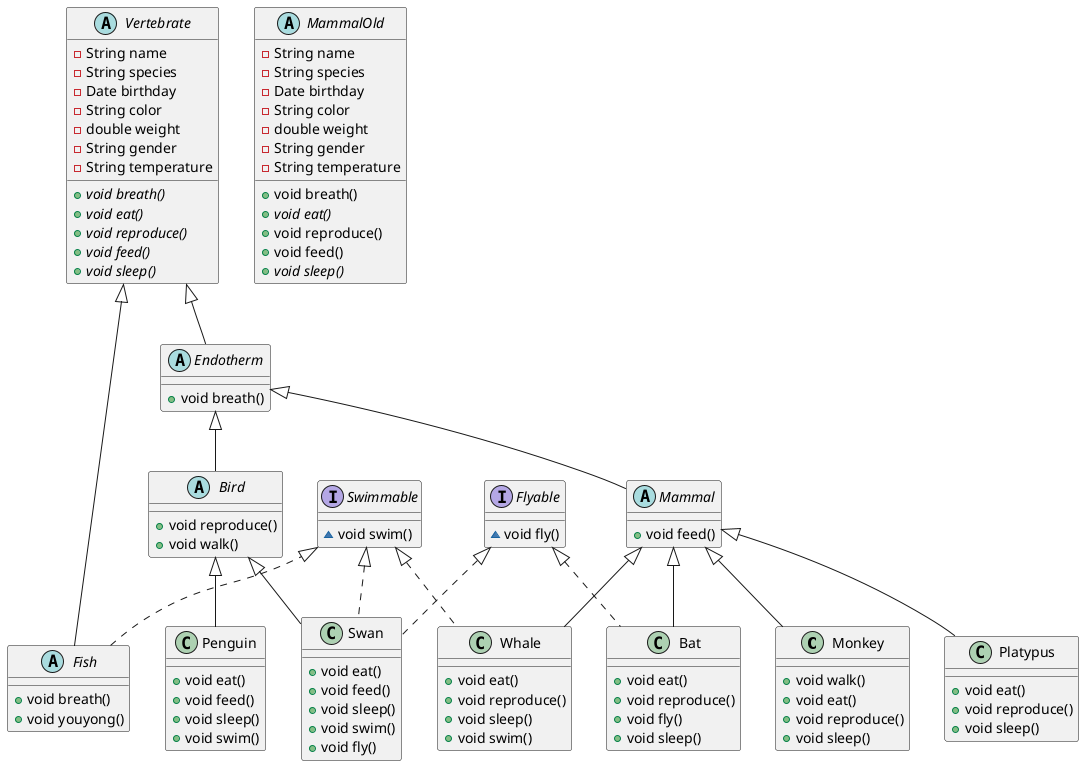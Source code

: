 @startuml
class Monkey {
+ void walk()
+ void eat()
+ void reproduce()
+ void sleep()
}
abstract class Mammal {
+ void feed()
}
abstract class Bird {
+ void reproduce()
+ void walk()
}
abstract class Vertebrate {
- String name
- String species
- Date birthday
- String color
- double weight
- String gender
- String temperature
+ {abstract}void breath()
+ {abstract}void eat()
+ {abstract}void reproduce()
+ {abstract}void feed()
+ {abstract}void sleep()
}
abstract class MammalOld {
- String name
- String species
- Date birthday
- String color
- double weight
- String gender
- String temperature
+ void breath()
+ {abstract}void eat()
+ void reproduce()
+ void feed()
+ {abstract}void sleep()
}
class Whale {
+ void eat()
+ void reproduce()
+ void sleep()
+ void swim()
}
interface Flyable {
~ void fly()
}
interface Swimmable {
~ void swim()
}
abstract class Endotherm {
+ void breath()
}
class Bat {
+ void eat()
+ void reproduce()
+ void fly()
+ void sleep()
}
class Penguin {
+ void eat()
+ void feed()
+ void sleep()
+ void swim()
}
abstract class Fish {
+ void breath()
+ void youyong()
}
class Platypus {
+ void eat()
+ void reproduce()
+ void sleep()
}
class Swan {
+ void eat()
+ void feed()
+ void sleep()
+ void swim()
+ void fly()
}


Mammal <|-- Monkey
Endotherm <|-- Mammal
Endotherm <|-- Bird
Mammal <|-- Whale
Vertebrate <|-- Endotherm
Mammal <|-- Bat
Bird <|-- Penguin
Swimmable <|.. Fish
Vertebrate <|-- Fish
Mammal <|-- Platypus
Swimmable <|.. Swan
Swimmable <|.. Whale
Bird <|-- Swan
Flyable <|.. Bat
Flyable <|.. Swan
@enduml